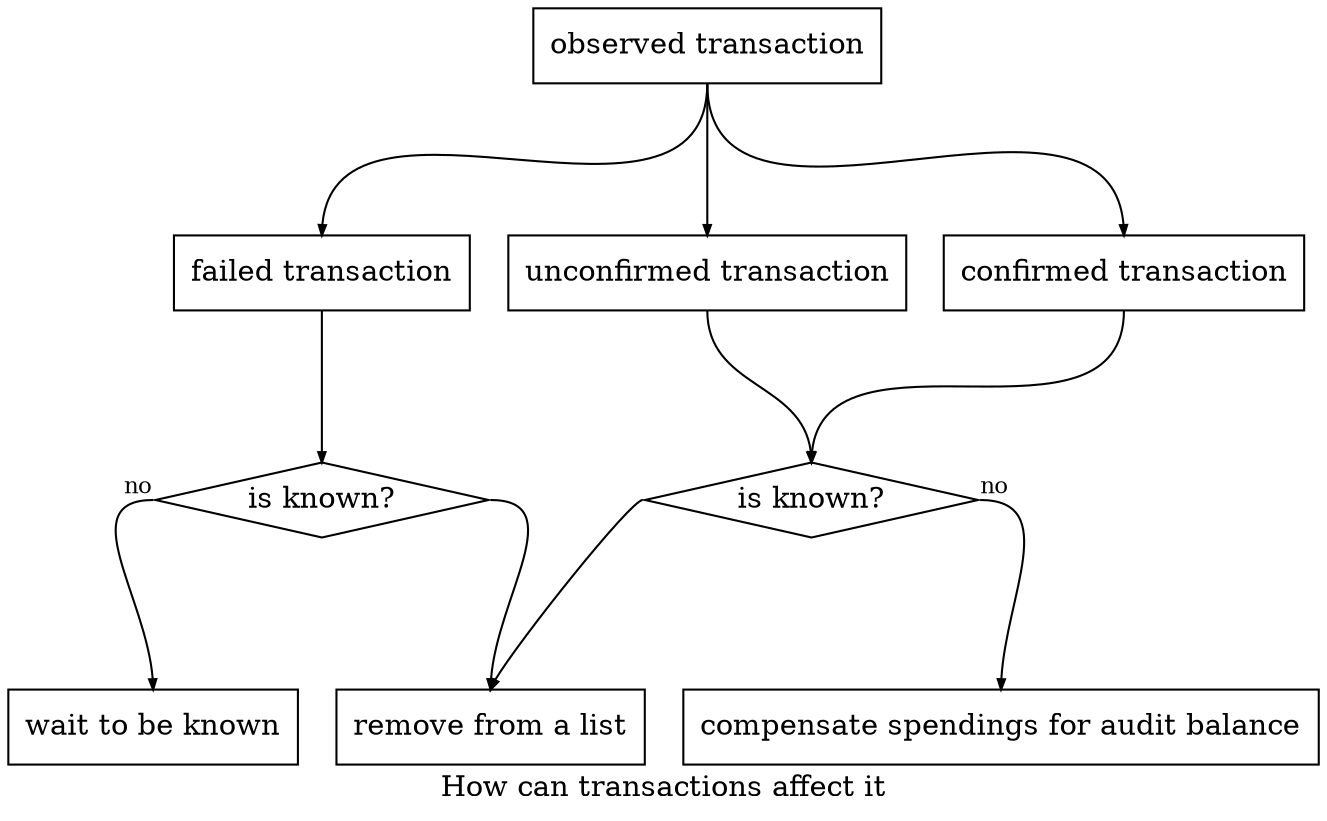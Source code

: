 // @formatter:off
digraph G {
  graph [label="How can transactions affect it"]
  node [shape=rect]
  edge [fontsize=11, arrowsize=0.5]

  o[label="observed transaction"]
  f[label="failed transaction"]
  u[label="unconfirmed transaction"]
  c[label="confirmed transaction"]

  w[label="wait to be known"]
  k[label="is known?", shape=diamond]
  kf[label="is known?", shape=diamond]

  cs[label="compensate spendings for audit balance"]
  r[label="remove from a list"]

  o:s->f:n,u:n,c:n[minlen=2]

  f:s->kf:n[minlen=2]
  kf:w->w:n[taillabel="no", minlen=2]
  kf:e->r:n[minlen=2]

  u:s,c:s->k:n[minlen=2]

  k:w->r:n[minlen=2]
  k:e->cs:n[taillabel="no",minlen=2]
}
